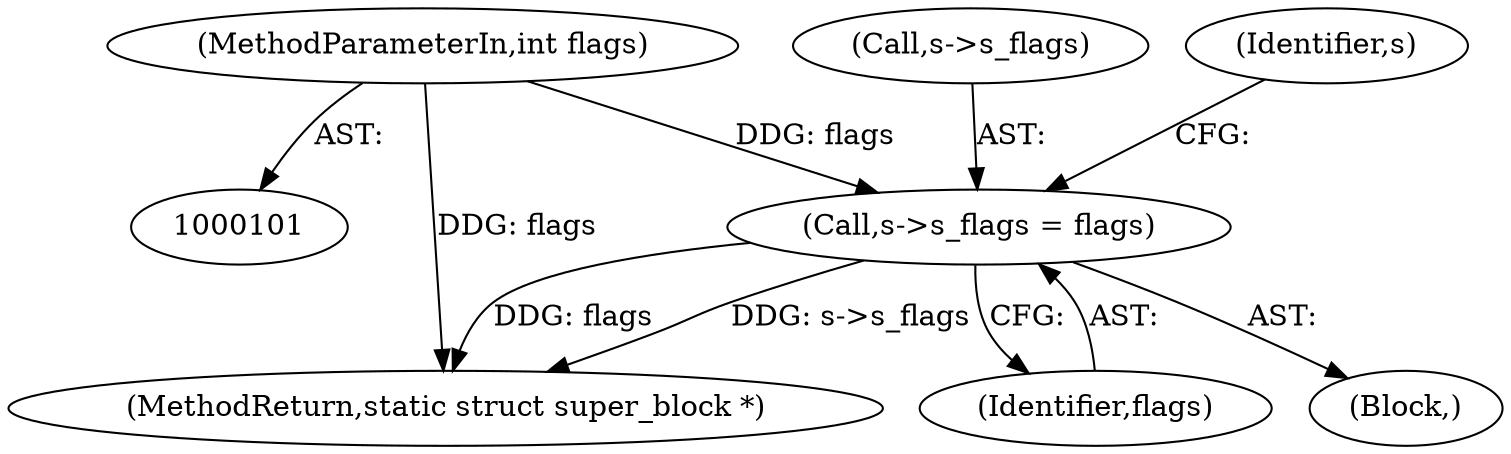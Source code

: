 digraph "0_linux_eee5cc2702929fd41cce28058dc6d6717f723f87_10@pointer" {
"1000180" [label="(Call,s->s_flags = flags)"];
"1000103" [label="(MethodParameterIn,int flags)"];
"1000104" [label="(Block,)"];
"1000181" [label="(Call,s->s_flags)"];
"1000355" [label="(MethodReturn,static struct super_block *)"];
"1000103" [label="(MethodParameterIn,int flags)"];
"1000180" [label="(Call,s->s_flags = flags)"];
"1000187" [label="(Identifier,s)"];
"1000184" [label="(Identifier,flags)"];
"1000180" -> "1000104"  [label="AST: "];
"1000180" -> "1000184"  [label="CFG: "];
"1000181" -> "1000180"  [label="AST: "];
"1000184" -> "1000180"  [label="AST: "];
"1000187" -> "1000180"  [label="CFG: "];
"1000180" -> "1000355"  [label="DDG: flags"];
"1000180" -> "1000355"  [label="DDG: s->s_flags"];
"1000103" -> "1000180"  [label="DDG: flags"];
"1000103" -> "1000101"  [label="AST: "];
"1000103" -> "1000355"  [label="DDG: flags"];
}
